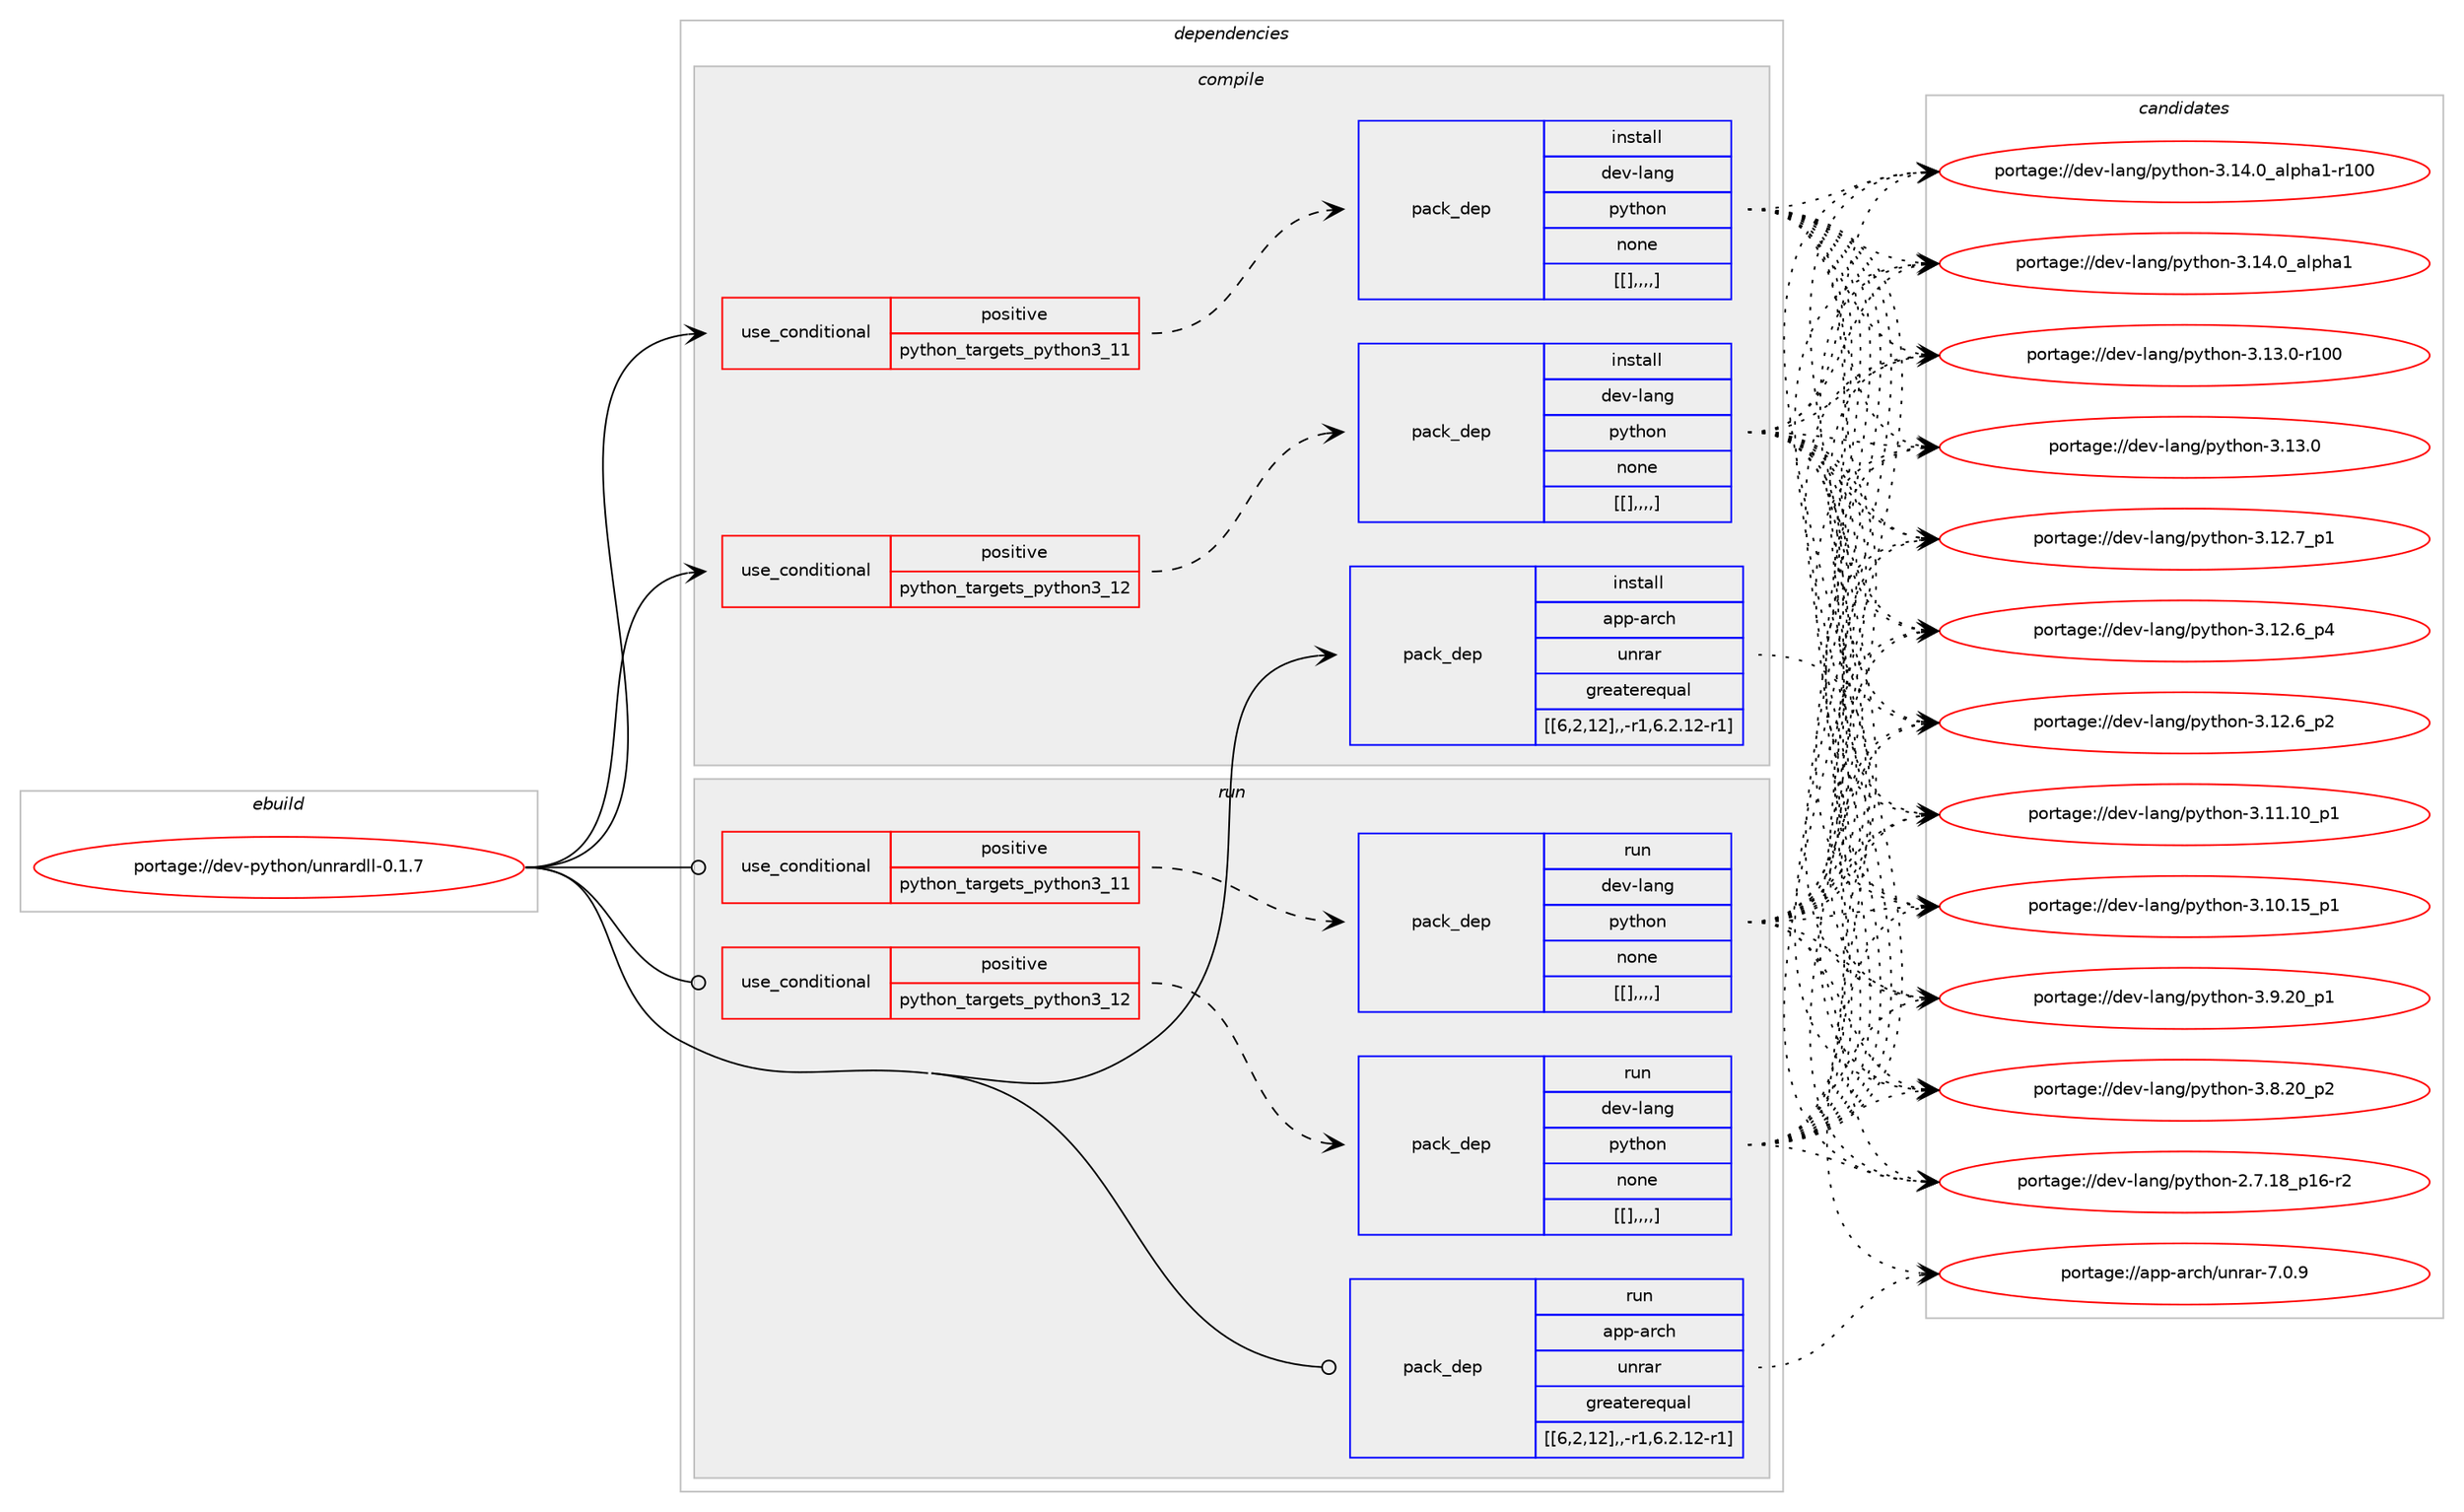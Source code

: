 digraph prolog {

# *************
# Graph options
# *************

newrank=true;
concentrate=true;
compound=true;
graph [rankdir=LR,fontname=Helvetica,fontsize=10,ranksep=1.5];#, ranksep=2.5, nodesep=0.2];
edge  [arrowhead=vee];
node  [fontname=Helvetica,fontsize=10];

# **********
# The ebuild
# **********

subgraph cluster_leftcol {
color=gray;
label=<<i>ebuild</i>>;
id [label="portage://dev-python/unrardll-0.1.7", color=red, width=4, href="../dev-python/unrardll-0.1.7.svg"];
}

# ****************
# The dependencies
# ****************

subgraph cluster_midcol {
color=gray;
label=<<i>dependencies</i>>;
subgraph cluster_compile {
fillcolor="#eeeeee";
style=filled;
label=<<i>compile</i>>;
subgraph cond43835 {
dependency174012 [label=<<TABLE BORDER="0" CELLBORDER="1" CELLSPACING="0" CELLPADDING="4"><TR><TD ROWSPAN="3" CELLPADDING="10">use_conditional</TD></TR><TR><TD>positive</TD></TR><TR><TD>python_targets_python3_11</TD></TR></TABLE>>, shape=none, color=red];
subgraph pack128840 {
dependency174018 [label=<<TABLE BORDER="0" CELLBORDER="1" CELLSPACING="0" CELLPADDING="4" WIDTH="220"><TR><TD ROWSPAN="6" CELLPADDING="30">pack_dep</TD></TR><TR><TD WIDTH="110">install</TD></TR><TR><TD>dev-lang</TD></TR><TR><TD>python</TD></TR><TR><TD>none</TD></TR><TR><TD>[[],,,,]</TD></TR></TABLE>>, shape=none, color=blue];
}
dependency174012:e -> dependency174018:w [weight=20,style="dashed",arrowhead="vee"];
}
id:e -> dependency174012:w [weight=20,style="solid",arrowhead="vee"];
subgraph cond43855 {
dependency174059 [label=<<TABLE BORDER="0" CELLBORDER="1" CELLSPACING="0" CELLPADDING="4"><TR><TD ROWSPAN="3" CELLPADDING="10">use_conditional</TD></TR><TR><TD>positive</TD></TR><TR><TD>python_targets_python3_12</TD></TR></TABLE>>, shape=none, color=red];
subgraph pack128869 {
dependency174082 [label=<<TABLE BORDER="0" CELLBORDER="1" CELLSPACING="0" CELLPADDING="4" WIDTH="220"><TR><TD ROWSPAN="6" CELLPADDING="30">pack_dep</TD></TR><TR><TD WIDTH="110">install</TD></TR><TR><TD>dev-lang</TD></TR><TR><TD>python</TD></TR><TR><TD>none</TD></TR><TR><TD>[[],,,,]</TD></TR></TABLE>>, shape=none, color=blue];
}
dependency174059:e -> dependency174082:w [weight=20,style="dashed",arrowhead="vee"];
}
id:e -> dependency174059:w [weight=20,style="solid",arrowhead="vee"];
subgraph pack128903 {
dependency174153 [label=<<TABLE BORDER="0" CELLBORDER="1" CELLSPACING="0" CELLPADDING="4" WIDTH="220"><TR><TD ROWSPAN="6" CELLPADDING="30">pack_dep</TD></TR><TR><TD WIDTH="110">install</TD></TR><TR><TD>app-arch</TD></TR><TR><TD>unrar</TD></TR><TR><TD>greaterequal</TD></TR><TR><TD>[[6,2,12],,-r1,6.2.12-r1]</TD></TR></TABLE>>, shape=none, color=blue];
}
id:e -> dependency174153:w [weight=20,style="solid",arrowhead="vee"];
}
subgraph cluster_compileandrun {
fillcolor="#eeeeee";
style=filled;
label=<<i>compile and run</i>>;
}
subgraph cluster_run {
fillcolor="#eeeeee";
style=filled;
label=<<i>run</i>>;
subgraph cond43889 {
dependency174177 [label=<<TABLE BORDER="0" CELLBORDER="1" CELLSPACING="0" CELLPADDING="4"><TR><TD ROWSPAN="3" CELLPADDING="10">use_conditional</TD></TR><TR><TD>positive</TD></TR><TR><TD>python_targets_python3_11</TD></TR></TABLE>>, shape=none, color=red];
subgraph pack128938 {
dependency174196 [label=<<TABLE BORDER="0" CELLBORDER="1" CELLSPACING="0" CELLPADDING="4" WIDTH="220"><TR><TD ROWSPAN="6" CELLPADDING="30">pack_dep</TD></TR><TR><TD WIDTH="110">run</TD></TR><TR><TD>dev-lang</TD></TR><TR><TD>python</TD></TR><TR><TD>none</TD></TR><TR><TD>[[],,,,]</TD></TR></TABLE>>, shape=none, color=blue];
}
dependency174177:e -> dependency174196:w [weight=20,style="dashed",arrowhead="vee"];
}
id:e -> dependency174177:w [weight=20,style="solid",arrowhead="odot"];
subgraph cond43904 {
dependency174204 [label=<<TABLE BORDER="0" CELLBORDER="1" CELLSPACING="0" CELLPADDING="4"><TR><TD ROWSPAN="3" CELLPADDING="10">use_conditional</TD></TR><TR><TD>positive</TD></TR><TR><TD>python_targets_python3_12</TD></TR></TABLE>>, shape=none, color=red];
subgraph pack128970 {
dependency174266 [label=<<TABLE BORDER="0" CELLBORDER="1" CELLSPACING="0" CELLPADDING="4" WIDTH="220"><TR><TD ROWSPAN="6" CELLPADDING="30">pack_dep</TD></TR><TR><TD WIDTH="110">run</TD></TR><TR><TD>dev-lang</TD></TR><TR><TD>python</TD></TR><TR><TD>none</TD></TR><TR><TD>[[],,,,]</TD></TR></TABLE>>, shape=none, color=blue];
}
dependency174204:e -> dependency174266:w [weight=20,style="dashed",arrowhead="vee"];
}
id:e -> dependency174204:w [weight=20,style="solid",arrowhead="odot"];
subgraph pack129035 {
dependency174332 [label=<<TABLE BORDER="0" CELLBORDER="1" CELLSPACING="0" CELLPADDING="4" WIDTH="220"><TR><TD ROWSPAN="6" CELLPADDING="30">pack_dep</TD></TR><TR><TD WIDTH="110">run</TD></TR><TR><TD>app-arch</TD></TR><TR><TD>unrar</TD></TR><TR><TD>greaterequal</TD></TR><TR><TD>[[6,2,12],,-r1,6.2.12-r1]</TD></TR></TABLE>>, shape=none, color=blue];
}
id:e -> dependency174332:w [weight=20,style="solid",arrowhead="odot"];
}
}

# **************
# The candidates
# **************

subgraph cluster_choices {
rank=same;
color=gray;
label=<<i>candidates</i>>;

subgraph choice128773 {
color=black;
nodesep=1;
choice100101118451089711010347112121116104111110455146495246489597108112104974945114494848 [label="portage://dev-lang/python-3.14.0_alpha1-r100", color=red, width=4,href="../dev-lang/python-3.14.0_alpha1-r100.svg"];
choice1001011184510897110103471121211161041111104551464952464895971081121049749 [label="portage://dev-lang/python-3.14.0_alpha1", color=red, width=4,href="../dev-lang/python-3.14.0_alpha1.svg"];
choice1001011184510897110103471121211161041111104551464951464845114494848 [label="portage://dev-lang/python-3.13.0-r100", color=red, width=4,href="../dev-lang/python-3.13.0-r100.svg"];
choice10010111845108971101034711212111610411111045514649514648 [label="portage://dev-lang/python-3.13.0", color=red, width=4,href="../dev-lang/python-3.13.0.svg"];
choice100101118451089711010347112121116104111110455146495046559511249 [label="portage://dev-lang/python-3.12.7_p1", color=red, width=4,href="../dev-lang/python-3.12.7_p1.svg"];
choice100101118451089711010347112121116104111110455146495046549511252 [label="portage://dev-lang/python-3.12.6_p4", color=red, width=4,href="../dev-lang/python-3.12.6_p4.svg"];
choice100101118451089711010347112121116104111110455146495046549511250 [label="portage://dev-lang/python-3.12.6_p2", color=red, width=4,href="../dev-lang/python-3.12.6_p2.svg"];
choice10010111845108971101034711212111610411111045514649494649489511249 [label="portage://dev-lang/python-3.11.10_p1", color=red, width=4,href="../dev-lang/python-3.11.10_p1.svg"];
choice10010111845108971101034711212111610411111045514649484649539511249 [label="portage://dev-lang/python-3.10.15_p1", color=red, width=4,href="../dev-lang/python-3.10.15_p1.svg"];
choice100101118451089711010347112121116104111110455146574650489511249 [label="portage://dev-lang/python-3.9.20_p1", color=red, width=4,href="../dev-lang/python-3.9.20_p1.svg"];
choice100101118451089711010347112121116104111110455146564650489511250 [label="portage://dev-lang/python-3.8.20_p2", color=red, width=4,href="../dev-lang/python-3.8.20_p2.svg"];
choice100101118451089711010347112121116104111110455046554649569511249544511450 [label="portage://dev-lang/python-2.7.18_p16-r2", color=red, width=4,href="../dev-lang/python-2.7.18_p16-r2.svg"];
dependency174018:e -> choice100101118451089711010347112121116104111110455146495246489597108112104974945114494848:w [style=dotted,weight="100"];
dependency174018:e -> choice1001011184510897110103471121211161041111104551464952464895971081121049749:w [style=dotted,weight="100"];
dependency174018:e -> choice1001011184510897110103471121211161041111104551464951464845114494848:w [style=dotted,weight="100"];
dependency174018:e -> choice10010111845108971101034711212111610411111045514649514648:w [style=dotted,weight="100"];
dependency174018:e -> choice100101118451089711010347112121116104111110455146495046559511249:w [style=dotted,weight="100"];
dependency174018:e -> choice100101118451089711010347112121116104111110455146495046549511252:w [style=dotted,weight="100"];
dependency174018:e -> choice100101118451089711010347112121116104111110455146495046549511250:w [style=dotted,weight="100"];
dependency174018:e -> choice10010111845108971101034711212111610411111045514649494649489511249:w [style=dotted,weight="100"];
dependency174018:e -> choice10010111845108971101034711212111610411111045514649484649539511249:w [style=dotted,weight="100"];
dependency174018:e -> choice100101118451089711010347112121116104111110455146574650489511249:w [style=dotted,weight="100"];
dependency174018:e -> choice100101118451089711010347112121116104111110455146564650489511250:w [style=dotted,weight="100"];
dependency174018:e -> choice100101118451089711010347112121116104111110455046554649569511249544511450:w [style=dotted,weight="100"];
}
subgraph choice128782 {
color=black;
nodesep=1;
choice100101118451089711010347112121116104111110455146495246489597108112104974945114494848 [label="portage://dev-lang/python-3.14.0_alpha1-r100", color=red, width=4,href="../dev-lang/python-3.14.0_alpha1-r100.svg"];
choice1001011184510897110103471121211161041111104551464952464895971081121049749 [label="portage://dev-lang/python-3.14.0_alpha1", color=red, width=4,href="../dev-lang/python-3.14.0_alpha1.svg"];
choice1001011184510897110103471121211161041111104551464951464845114494848 [label="portage://dev-lang/python-3.13.0-r100", color=red, width=4,href="../dev-lang/python-3.13.0-r100.svg"];
choice10010111845108971101034711212111610411111045514649514648 [label="portage://dev-lang/python-3.13.0", color=red, width=4,href="../dev-lang/python-3.13.0.svg"];
choice100101118451089711010347112121116104111110455146495046559511249 [label="portage://dev-lang/python-3.12.7_p1", color=red, width=4,href="../dev-lang/python-3.12.7_p1.svg"];
choice100101118451089711010347112121116104111110455146495046549511252 [label="portage://dev-lang/python-3.12.6_p4", color=red, width=4,href="../dev-lang/python-3.12.6_p4.svg"];
choice100101118451089711010347112121116104111110455146495046549511250 [label="portage://dev-lang/python-3.12.6_p2", color=red, width=4,href="../dev-lang/python-3.12.6_p2.svg"];
choice10010111845108971101034711212111610411111045514649494649489511249 [label="portage://dev-lang/python-3.11.10_p1", color=red, width=4,href="../dev-lang/python-3.11.10_p1.svg"];
choice10010111845108971101034711212111610411111045514649484649539511249 [label="portage://dev-lang/python-3.10.15_p1", color=red, width=4,href="../dev-lang/python-3.10.15_p1.svg"];
choice100101118451089711010347112121116104111110455146574650489511249 [label="portage://dev-lang/python-3.9.20_p1", color=red, width=4,href="../dev-lang/python-3.9.20_p1.svg"];
choice100101118451089711010347112121116104111110455146564650489511250 [label="portage://dev-lang/python-3.8.20_p2", color=red, width=4,href="../dev-lang/python-3.8.20_p2.svg"];
choice100101118451089711010347112121116104111110455046554649569511249544511450 [label="portage://dev-lang/python-2.7.18_p16-r2", color=red, width=4,href="../dev-lang/python-2.7.18_p16-r2.svg"];
dependency174082:e -> choice100101118451089711010347112121116104111110455146495246489597108112104974945114494848:w [style=dotted,weight="100"];
dependency174082:e -> choice1001011184510897110103471121211161041111104551464952464895971081121049749:w [style=dotted,weight="100"];
dependency174082:e -> choice1001011184510897110103471121211161041111104551464951464845114494848:w [style=dotted,weight="100"];
dependency174082:e -> choice10010111845108971101034711212111610411111045514649514648:w [style=dotted,weight="100"];
dependency174082:e -> choice100101118451089711010347112121116104111110455146495046559511249:w [style=dotted,weight="100"];
dependency174082:e -> choice100101118451089711010347112121116104111110455146495046549511252:w [style=dotted,weight="100"];
dependency174082:e -> choice100101118451089711010347112121116104111110455146495046549511250:w [style=dotted,weight="100"];
dependency174082:e -> choice10010111845108971101034711212111610411111045514649494649489511249:w [style=dotted,weight="100"];
dependency174082:e -> choice10010111845108971101034711212111610411111045514649484649539511249:w [style=dotted,weight="100"];
dependency174082:e -> choice100101118451089711010347112121116104111110455146574650489511249:w [style=dotted,weight="100"];
dependency174082:e -> choice100101118451089711010347112121116104111110455146564650489511250:w [style=dotted,weight="100"];
dependency174082:e -> choice100101118451089711010347112121116104111110455046554649569511249544511450:w [style=dotted,weight="100"];
}
subgraph choice128829 {
color=black;
nodesep=1;
choice971121124597114991044711711011497114455546484657 [label="portage://app-arch/unrar-7.0.9", color=red, width=4,href="../app-arch/unrar-7.0.9.svg"];
dependency174153:e -> choice971121124597114991044711711011497114455546484657:w [style=dotted,weight="100"];
}
subgraph choice128830 {
color=black;
nodesep=1;
choice100101118451089711010347112121116104111110455146495246489597108112104974945114494848 [label="portage://dev-lang/python-3.14.0_alpha1-r100", color=red, width=4,href="../dev-lang/python-3.14.0_alpha1-r100.svg"];
choice1001011184510897110103471121211161041111104551464952464895971081121049749 [label="portage://dev-lang/python-3.14.0_alpha1", color=red, width=4,href="../dev-lang/python-3.14.0_alpha1.svg"];
choice1001011184510897110103471121211161041111104551464951464845114494848 [label="portage://dev-lang/python-3.13.0-r100", color=red, width=4,href="../dev-lang/python-3.13.0-r100.svg"];
choice10010111845108971101034711212111610411111045514649514648 [label="portage://dev-lang/python-3.13.0", color=red, width=4,href="../dev-lang/python-3.13.0.svg"];
choice100101118451089711010347112121116104111110455146495046559511249 [label="portage://dev-lang/python-3.12.7_p1", color=red, width=4,href="../dev-lang/python-3.12.7_p1.svg"];
choice100101118451089711010347112121116104111110455146495046549511252 [label="portage://dev-lang/python-3.12.6_p4", color=red, width=4,href="../dev-lang/python-3.12.6_p4.svg"];
choice100101118451089711010347112121116104111110455146495046549511250 [label="portage://dev-lang/python-3.12.6_p2", color=red, width=4,href="../dev-lang/python-3.12.6_p2.svg"];
choice10010111845108971101034711212111610411111045514649494649489511249 [label="portage://dev-lang/python-3.11.10_p1", color=red, width=4,href="../dev-lang/python-3.11.10_p1.svg"];
choice10010111845108971101034711212111610411111045514649484649539511249 [label="portage://dev-lang/python-3.10.15_p1", color=red, width=4,href="../dev-lang/python-3.10.15_p1.svg"];
choice100101118451089711010347112121116104111110455146574650489511249 [label="portage://dev-lang/python-3.9.20_p1", color=red, width=4,href="../dev-lang/python-3.9.20_p1.svg"];
choice100101118451089711010347112121116104111110455146564650489511250 [label="portage://dev-lang/python-3.8.20_p2", color=red, width=4,href="../dev-lang/python-3.8.20_p2.svg"];
choice100101118451089711010347112121116104111110455046554649569511249544511450 [label="portage://dev-lang/python-2.7.18_p16-r2", color=red, width=4,href="../dev-lang/python-2.7.18_p16-r2.svg"];
dependency174196:e -> choice100101118451089711010347112121116104111110455146495246489597108112104974945114494848:w [style=dotted,weight="100"];
dependency174196:e -> choice1001011184510897110103471121211161041111104551464952464895971081121049749:w [style=dotted,weight="100"];
dependency174196:e -> choice1001011184510897110103471121211161041111104551464951464845114494848:w [style=dotted,weight="100"];
dependency174196:e -> choice10010111845108971101034711212111610411111045514649514648:w [style=dotted,weight="100"];
dependency174196:e -> choice100101118451089711010347112121116104111110455146495046559511249:w [style=dotted,weight="100"];
dependency174196:e -> choice100101118451089711010347112121116104111110455146495046549511252:w [style=dotted,weight="100"];
dependency174196:e -> choice100101118451089711010347112121116104111110455146495046549511250:w [style=dotted,weight="100"];
dependency174196:e -> choice10010111845108971101034711212111610411111045514649494649489511249:w [style=dotted,weight="100"];
dependency174196:e -> choice10010111845108971101034711212111610411111045514649484649539511249:w [style=dotted,weight="100"];
dependency174196:e -> choice100101118451089711010347112121116104111110455146574650489511249:w [style=dotted,weight="100"];
dependency174196:e -> choice100101118451089711010347112121116104111110455146564650489511250:w [style=dotted,weight="100"];
dependency174196:e -> choice100101118451089711010347112121116104111110455046554649569511249544511450:w [style=dotted,weight="100"];
}
subgraph choice128844 {
color=black;
nodesep=1;
choice100101118451089711010347112121116104111110455146495246489597108112104974945114494848 [label="portage://dev-lang/python-3.14.0_alpha1-r100", color=red, width=4,href="../dev-lang/python-3.14.0_alpha1-r100.svg"];
choice1001011184510897110103471121211161041111104551464952464895971081121049749 [label="portage://dev-lang/python-3.14.0_alpha1", color=red, width=4,href="../dev-lang/python-3.14.0_alpha1.svg"];
choice1001011184510897110103471121211161041111104551464951464845114494848 [label="portage://dev-lang/python-3.13.0-r100", color=red, width=4,href="../dev-lang/python-3.13.0-r100.svg"];
choice10010111845108971101034711212111610411111045514649514648 [label="portage://dev-lang/python-3.13.0", color=red, width=4,href="../dev-lang/python-3.13.0.svg"];
choice100101118451089711010347112121116104111110455146495046559511249 [label="portage://dev-lang/python-3.12.7_p1", color=red, width=4,href="../dev-lang/python-3.12.7_p1.svg"];
choice100101118451089711010347112121116104111110455146495046549511252 [label="portage://dev-lang/python-3.12.6_p4", color=red, width=4,href="../dev-lang/python-3.12.6_p4.svg"];
choice100101118451089711010347112121116104111110455146495046549511250 [label="portage://dev-lang/python-3.12.6_p2", color=red, width=4,href="../dev-lang/python-3.12.6_p2.svg"];
choice10010111845108971101034711212111610411111045514649494649489511249 [label="portage://dev-lang/python-3.11.10_p1", color=red, width=4,href="../dev-lang/python-3.11.10_p1.svg"];
choice10010111845108971101034711212111610411111045514649484649539511249 [label="portage://dev-lang/python-3.10.15_p1", color=red, width=4,href="../dev-lang/python-3.10.15_p1.svg"];
choice100101118451089711010347112121116104111110455146574650489511249 [label="portage://dev-lang/python-3.9.20_p1", color=red, width=4,href="../dev-lang/python-3.9.20_p1.svg"];
choice100101118451089711010347112121116104111110455146564650489511250 [label="portage://dev-lang/python-3.8.20_p2", color=red, width=4,href="../dev-lang/python-3.8.20_p2.svg"];
choice100101118451089711010347112121116104111110455046554649569511249544511450 [label="portage://dev-lang/python-2.7.18_p16-r2", color=red, width=4,href="../dev-lang/python-2.7.18_p16-r2.svg"];
dependency174266:e -> choice100101118451089711010347112121116104111110455146495246489597108112104974945114494848:w [style=dotted,weight="100"];
dependency174266:e -> choice1001011184510897110103471121211161041111104551464952464895971081121049749:w [style=dotted,weight="100"];
dependency174266:e -> choice1001011184510897110103471121211161041111104551464951464845114494848:w [style=dotted,weight="100"];
dependency174266:e -> choice10010111845108971101034711212111610411111045514649514648:w [style=dotted,weight="100"];
dependency174266:e -> choice100101118451089711010347112121116104111110455146495046559511249:w [style=dotted,weight="100"];
dependency174266:e -> choice100101118451089711010347112121116104111110455146495046549511252:w [style=dotted,weight="100"];
dependency174266:e -> choice100101118451089711010347112121116104111110455146495046549511250:w [style=dotted,weight="100"];
dependency174266:e -> choice10010111845108971101034711212111610411111045514649494649489511249:w [style=dotted,weight="100"];
dependency174266:e -> choice10010111845108971101034711212111610411111045514649484649539511249:w [style=dotted,weight="100"];
dependency174266:e -> choice100101118451089711010347112121116104111110455146574650489511249:w [style=dotted,weight="100"];
dependency174266:e -> choice100101118451089711010347112121116104111110455146564650489511250:w [style=dotted,weight="100"];
dependency174266:e -> choice100101118451089711010347112121116104111110455046554649569511249544511450:w [style=dotted,weight="100"];
}
subgraph choice128869 {
color=black;
nodesep=1;
choice971121124597114991044711711011497114455546484657 [label="portage://app-arch/unrar-7.0.9", color=red, width=4,href="../app-arch/unrar-7.0.9.svg"];
dependency174332:e -> choice971121124597114991044711711011497114455546484657:w [style=dotted,weight="100"];
}
}

}
